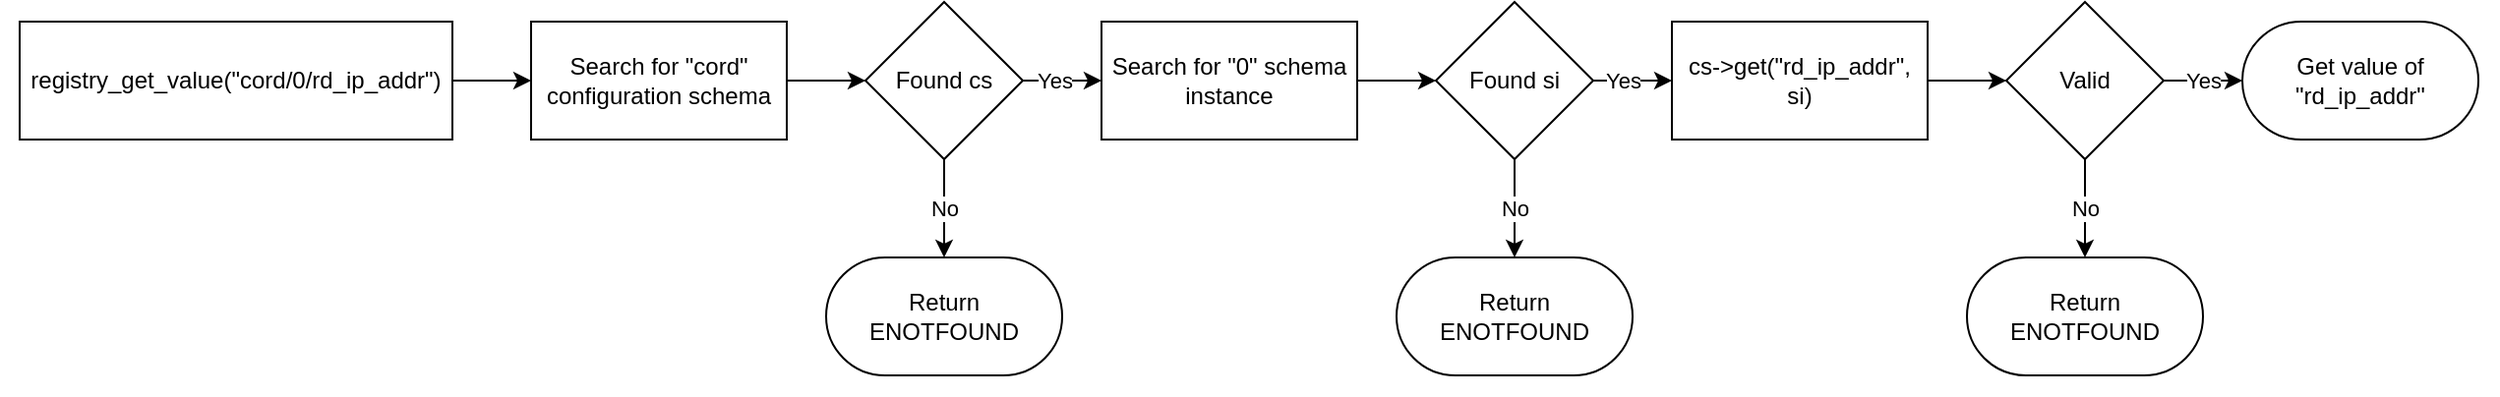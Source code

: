 <mxfile>
    <diagram id="fjN8D4Odn0497USpxgly" name="Page-1">
        <mxGraphModel dx="2785" dy="939" grid="1" gridSize="10" guides="1" tooltips="1" connect="1" arrows="1" fold="1" page="1" pageScale="1" pageWidth="1169" pageHeight="827" background="#FFFFFF" math="0" shadow="0">
            <root>
                <mxCell id="0"/>
                <mxCell id="1" parent="0"/>
                <mxCell id="274" value="" style="rounded=0;whiteSpace=wrap;html=1;strokeColor=none;" parent="1" vertex="1">
                    <mxGeometry x="-1110" y="50" width="1270" height="200" as="geometry"/>
                </mxCell>
                <mxCell id="189" style="edgeStyle=elbowEdgeStyle;rounded=0;html=1;" parent="1" source="166" target="188" edge="1">
                    <mxGeometry relative="1" as="geometry"/>
                </mxCell>
                <mxCell id="166" value="registry_get_value(&quot;cord/0/rd_ip_addr&quot;)" style="rounded=0;whiteSpace=wrap;html=1;" parent="1" vertex="1">
                    <mxGeometry x="-1100" y="60" width="220" height="60" as="geometry"/>
                </mxCell>
                <mxCell id="191" style="edgeStyle=elbowEdgeStyle;rounded=0;html=1;" parent="1" source="188" target="192" edge="1">
                    <mxGeometry relative="1" as="geometry">
                        <mxPoint x="-868" y="330" as="targetPoint"/>
                    </mxGeometry>
                </mxCell>
                <mxCell id="188" value="Search for &quot;cord&quot; configuration schema" style="rounded=0;whiteSpace=wrap;html=1;" parent="1" vertex="1">
                    <mxGeometry x="-840" y="60" width="130" height="60" as="geometry"/>
                </mxCell>
                <mxCell id="194" value="No" style="edgeStyle=elbowEdgeStyle;rounded=0;html=1;" parent="1" source="192" target="198" edge="1">
                    <mxGeometry relative="1" as="geometry">
                        <mxPoint x="-788" y="370" as="targetPoint"/>
                        <mxPoint as="offset"/>
                    </mxGeometry>
                </mxCell>
                <mxCell id="200" value="Yes" style="edgeStyle=elbowEdgeStyle;rounded=0;html=1;" parent="1" source="192" target="208" edge="1">
                    <mxGeometry x="-0.2" relative="1" as="geometry">
                        <mxPoint x="-868" y="440" as="targetPoint"/>
                        <mxPoint as="offset"/>
                    </mxGeometry>
                </mxCell>
                <mxCell id="192" value="Found cs" style="rhombus;whiteSpace=wrap;html=1;" parent="1" vertex="1">
                    <mxGeometry x="-670" y="50" width="80" height="80" as="geometry"/>
                </mxCell>
                <mxCell id="198" value="Return&lt;br&gt;ENOTFOUND" style="rounded=1;whiteSpace=wrap;html=1;arcSize=50;" parent="1" vertex="1">
                    <mxGeometry x="-690" y="180" width="120" height="60" as="geometry"/>
                </mxCell>
                <mxCell id="206" style="edgeStyle=elbowEdgeStyle;rounded=0;html=1;" parent="1" source="199" target="205" edge="1">
                    <mxGeometry relative="1" as="geometry"/>
                </mxCell>
                <mxCell id="199" value="cs-&amp;gt;get(&quot;rd_ip_addr&quot;, si)" style="rounded=0;whiteSpace=wrap;html=1;" parent="1" vertex="1">
                    <mxGeometry x="-260" y="60" width="130" height="60" as="geometry"/>
                </mxCell>
                <mxCell id="201" value="No" style="edgeStyle=elbowEdgeStyle;rounded=0;html=1;" parent="1" source="205" target="202" edge="1">
                    <mxGeometry relative="1" as="geometry">
                        <mxPoint x="-873" y="690" as="sourcePoint"/>
                        <mxPoint x="-813" y="690" as="targetPoint"/>
                        <mxPoint as="offset"/>
                    </mxGeometry>
                </mxCell>
                <mxCell id="202" value="Return&lt;br&gt;ENOTFOUND" style="rounded=1;whiteSpace=wrap;html=1;arcSize=50;" parent="1" vertex="1">
                    <mxGeometry x="-110" y="180" width="120" height="60" as="geometry"/>
                </mxCell>
                <mxCell id="203" value="Yes" style="edgeStyle=elbowEdgeStyle;rounded=0;html=1;" parent="1" source="205" target="204" edge="1">
                    <mxGeometry relative="1" as="geometry">
                        <mxPoint x="-1053" y="840" as="sourcePoint"/>
                        <mxPoint x="-993" y="840" as="targetPoint"/>
                        <mxPoint as="offset"/>
                    </mxGeometry>
                </mxCell>
                <mxCell id="204" value="Get value of &quot;rd_ip_addr&quot;" style="rounded=1;whiteSpace=wrap;html=1;arcSize=50;" parent="1" vertex="1">
                    <mxGeometry x="30" y="60" width="120" height="60" as="geometry"/>
                </mxCell>
                <mxCell id="205" value="Valid" style="rhombus;whiteSpace=wrap;html=1;" parent="1" vertex="1">
                    <mxGeometry x="-90" y="50" width="80" height="80" as="geometry"/>
                </mxCell>
                <mxCell id="207" style="edgeStyle=elbowEdgeStyle;rounded=0;html=1;" parent="1" source="208" target="211" edge="1">
                    <mxGeometry relative="1" as="geometry">
                        <mxPoint x="-868" y="550" as="targetPoint"/>
                    </mxGeometry>
                </mxCell>
                <mxCell id="208" value="Search for &quot;0&quot; schema instance" style="rounded=0;whiteSpace=wrap;html=1;" parent="1" vertex="1">
                    <mxGeometry x="-550" y="60" width="130" height="60" as="geometry"/>
                </mxCell>
                <mxCell id="209" value="No" style="edgeStyle=elbowEdgeStyle;rounded=0;html=1;" parent="1" source="211" target="212" edge="1">
                    <mxGeometry relative="1" as="geometry">
                        <mxPoint x="-768" y="590" as="targetPoint"/>
                        <mxPoint as="offset"/>
                    </mxGeometry>
                </mxCell>
                <mxCell id="210" value="Yes" style="edgeStyle=elbowEdgeStyle;rounded=0;html=1;" parent="1" source="211" target="199" edge="1">
                    <mxGeometry x="-0.25" relative="1" as="geometry">
                        <mxPoint x="-868" y="660" as="targetPoint"/>
                        <mxPoint as="offset"/>
                    </mxGeometry>
                </mxCell>
                <mxCell id="211" value="Found si" style="rhombus;whiteSpace=wrap;html=1;" parent="1" vertex="1">
                    <mxGeometry x="-380" y="50" width="80" height="80" as="geometry"/>
                </mxCell>
                <mxCell id="212" value="Return&lt;br&gt;ENOTFOUND" style="rounded=1;whiteSpace=wrap;html=1;arcSize=50;" parent="1" vertex="1">
                    <mxGeometry x="-400" y="180" width="120" height="60" as="geometry"/>
                </mxCell>
            </root>
        </mxGraphModel>
    </diagram>
</mxfile>
